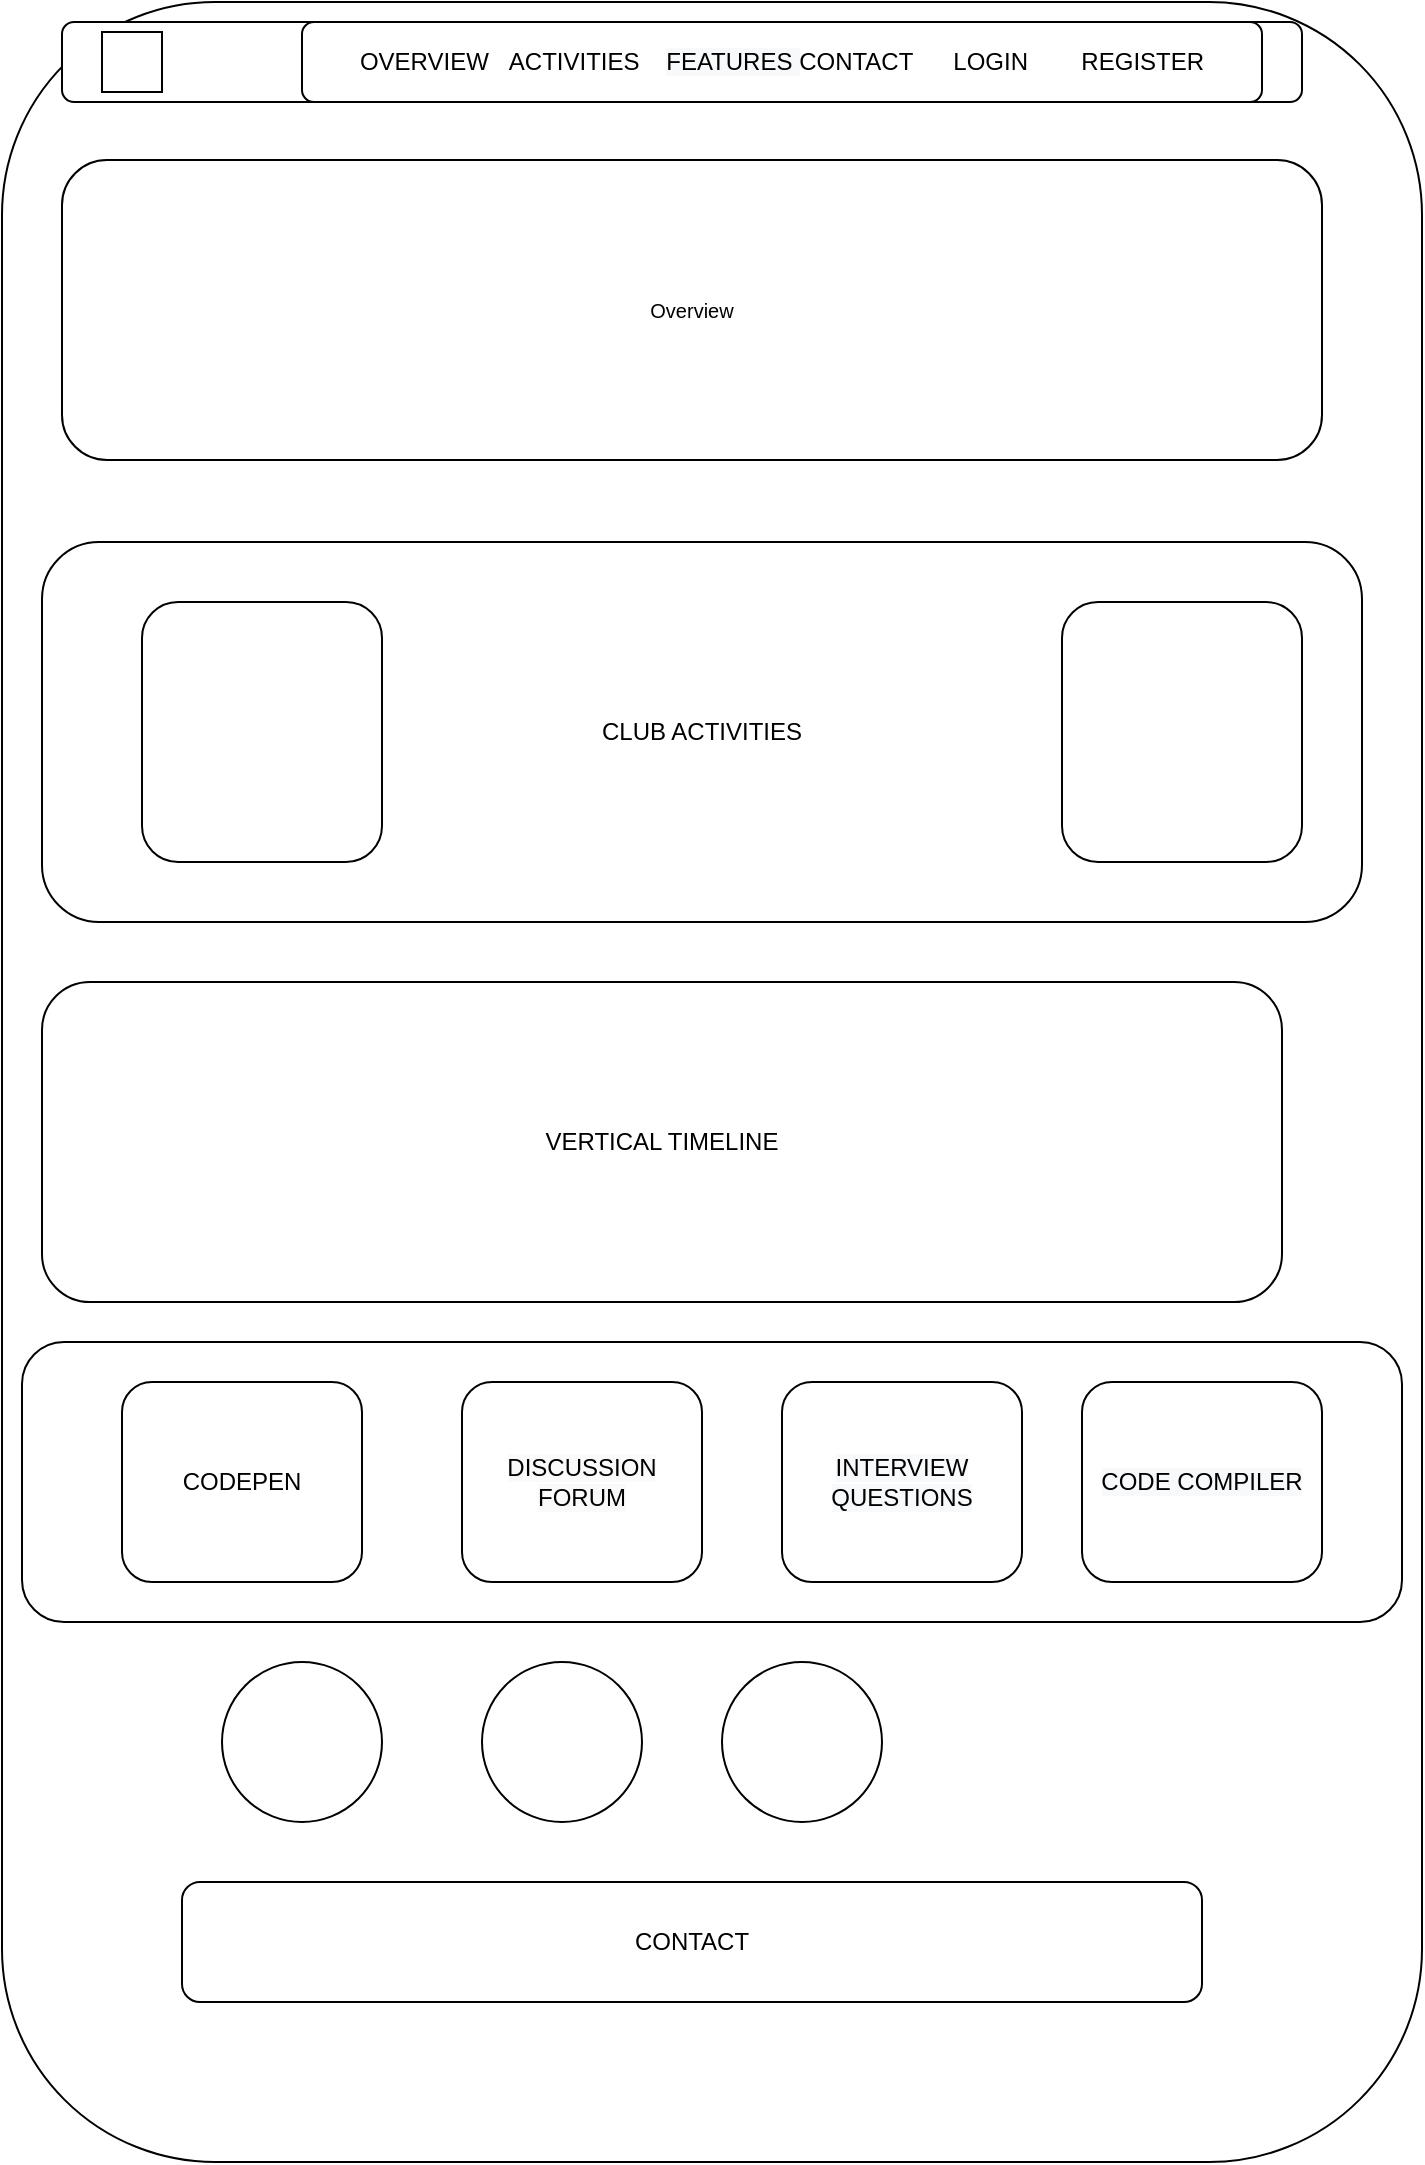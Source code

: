 <mxfile version="12.2.4" pages="6"><diagram id="Et5Mvt4pqeD7jY0fjH1M" name="Home"><mxGraphModel dx="806" dy="549" grid="1" gridSize="10" guides="1" tooltips="1" connect="1" arrows="1" fold="1" page="1" pageScale="1" pageWidth="850" pageHeight="1100" math="0" shadow="0"><root><mxCell id="0"/><mxCell id="1" parent="0"/><mxCell id="h1mbnAFh2re7ChoGs_Qs-2" value="" style="rounded=1;whiteSpace=wrap;html=1;" parent="1" vertex="1"><mxGeometry x="100" y="30" width="710" height="1080" as="geometry"/></mxCell><mxCell id="h1mbnAFh2re7ChoGs_Qs-3" value="" style="rounded=1;whiteSpace=wrap;html=1;" parent="1" vertex="1"><mxGeometry x="130" y="40" width="620" height="40" as="geometry"/></mxCell><mxCell id="h1mbnAFh2re7ChoGs_Qs-4" value="" style="whiteSpace=wrap;html=1;aspect=fixed;" parent="1" vertex="1"><mxGeometry x="150" y="45" width="30" height="30" as="geometry"/></mxCell><mxCell id="h1mbnAFh2re7ChoGs_Qs-5" value="OVERVIEW&amp;nbsp; &amp;nbsp;ACTIVITIES&amp;nbsp; &amp;nbsp; &lt;span style=&quot;color: rgb(0 , 0 , 0) ; background-color: rgb(248 , 249 , 250)&quot;&gt;FEATURES&amp;nbsp;&lt;/span&gt;CONTACT&amp;nbsp; &amp;nbsp; &amp;nbsp; LOGIN&amp;nbsp; &amp;nbsp; &amp;nbsp; &amp;nbsp; REGISTER" style="rounded=1;whiteSpace=wrap;html=1;" parent="1" vertex="1"><mxGeometry x="250" y="40" width="480" height="40" as="geometry"/></mxCell><mxCell id="h1mbnAFh2re7ChoGs_Qs-6" value="&lt;font size=&quot;1&quot;&gt;Overview&lt;/font&gt;" style="rounded=1;whiteSpace=wrap;html=1;" parent="1" vertex="1"><mxGeometry x="130" y="109" width="630" height="150" as="geometry"/></mxCell><mxCell id="h1mbnAFh2re7ChoGs_Qs-7" value="CLUB ACTIVITIES" style="rounded=1;whiteSpace=wrap;html=1;" parent="1" vertex="1"><mxGeometry x="120" y="300" width="660" height="190" as="geometry"/></mxCell><mxCell id="h1mbnAFh2re7ChoGs_Qs-8" value="" style="rounded=1;whiteSpace=wrap;html=1;" parent="1" vertex="1"><mxGeometry x="170" y="330" width="120" height="130" as="geometry"/></mxCell><mxCell id="h1mbnAFh2re7ChoGs_Qs-9" value="" style="rounded=1;whiteSpace=wrap;html=1;" parent="1" vertex="1"><mxGeometry x="630" y="330" width="120" height="130" as="geometry"/></mxCell><mxCell id="h1mbnAFh2re7ChoGs_Qs-10" value="VERTICAL TIMELINE" style="rounded=1;whiteSpace=wrap;html=1;" parent="1" vertex="1"><mxGeometry x="120" y="520" width="620" height="160" as="geometry"/></mxCell><mxCell id="h1mbnAFh2re7ChoGs_Qs-11" value="" style="ellipse;whiteSpace=wrap;html=1;aspect=fixed;" parent="1" vertex="1"><mxGeometry x="210" y="860" width="80" height="80" as="geometry"/></mxCell><mxCell id="h1mbnAFh2re7ChoGs_Qs-12" value="" style="ellipse;whiteSpace=wrap;html=1;aspect=fixed;" parent="1" vertex="1"><mxGeometry x="340" y="860" width="80" height="80" as="geometry"/></mxCell><mxCell id="h1mbnAFh2re7ChoGs_Qs-13" value="" style="ellipse;whiteSpace=wrap;html=1;aspect=fixed;" parent="1" vertex="1"><mxGeometry x="460" y="860" width="80" height="80" as="geometry"/></mxCell><mxCell id="h1mbnAFh2re7ChoGs_Qs-14" value="CONTACT" style="rounded=1;whiteSpace=wrap;html=1;" parent="1" vertex="1"><mxGeometry x="190" y="970" width="510" height="60" as="geometry"/></mxCell><mxCell id="h1mbnAFh2re7ChoGs_Qs-15" value="" style="rounded=1;whiteSpace=wrap;html=1;" parent="1" vertex="1"><mxGeometry x="110" y="700" width="690" height="140" as="geometry"/></mxCell><mxCell id="h1mbnAFh2re7ChoGs_Qs-24" value="CODEPEN" style="rounded=1;whiteSpace=wrap;html=1;" parent="1" vertex="1"><mxGeometry x="160" y="720" width="120" height="100" as="geometry"/></mxCell><mxCell id="h1mbnAFh2re7ChoGs_Qs-25" value="&lt;span style=&quot;color: rgb(0 , 0 , 0) ; background-color: rgb(250 , 250 , 250)&quot;&gt;DISCUSSION FORUM&lt;/span&gt;" style="rounded=1;whiteSpace=wrap;html=1;" parent="1" vertex="1"><mxGeometry x="330" y="720" width="120" height="100" as="geometry"/></mxCell><mxCell id="h1mbnAFh2re7ChoGs_Qs-26" value="&lt;span style=&quot;color: rgb(0 , 0 , 0) ; background-color: rgb(248 , 249 , 250)&quot;&gt;INTERVIEW QUESTIONS&lt;/span&gt;" style="rounded=1;whiteSpace=wrap;html=1;" parent="1" vertex="1"><mxGeometry x="490" y="720" width="120" height="100" as="geometry"/></mxCell><mxCell id="h1mbnAFh2re7ChoGs_Qs-27" value="&lt;span style=&quot;color: rgb(0 , 0 , 0) ; background-color: rgb(248 , 249 , 250)&quot;&gt;CODE COMPILER&lt;/span&gt;" style="rounded=1;whiteSpace=wrap;html=1;" parent="1" vertex="1"><mxGeometry x="640" y="720" width="120" height="100" as="geometry"/></mxCell></root></mxGraphModel></diagram><diagram id="fUm1oxHGh9p2lGgXKMKO" name="Login"><mxGraphModel dx="791" dy="518" grid="1" gridSize="10" guides="1" tooltips="1" connect="1" arrows="1" fold="1" page="1" pageScale="1" pageWidth="850" pageHeight="1100" math="0" shadow="0">&#xa;            <root>&#xa;                <mxCell id="dfpawfIZGDzRQyVHpd5N-0"/>&#xa;                <mxCell id="dfpawfIZGDzRQyVHpd5N-1" parent="dfpawfIZGDzRQyVHpd5N-0"/>&#xa;            </root>&#xa;        </mxGraphModel></diagram><diagram id="kMF_70oBu1UsxOmoVEdb" name="Codepen"><mxGraphModel dx="791" dy="518" grid="1" gridSize="10" guides="1" tooltips="1" connect="1" arrows="1" fold="1" page="1" pageScale="1" pageWidth="850" pageHeight="1100" math="0" shadow="0">&#xa;            <root>&#xa;                <mxCell id="kAo5L58VVn06uwuTlS22-0"/>&#xa;                <mxCell id="kAo5L58VVn06uwuTlS22-1" parent="kAo5L58VVn06uwuTlS22-0"/>&#xa;            </root>&#xa;        </mxGraphModel></diagram><diagram id="TpbSrkrpJKMwUdwIwQb7" name="Compiler"><mxGraphModel dx="806" dy="549" grid="1" gridSize="10" guides="1" tooltips="1" connect="1" arrows="1" fold="1" page="1" pageScale="1" pageWidth="850" pageHeight="1100" math="0" shadow="0"><root><mxCell id="mpXfFgjaGS-QskO9eoiR-0"/><mxCell id="mpXfFgjaGS-QskO9eoiR-1" parent="mpXfFgjaGS-QskO9eoiR-0"/></root></mxGraphModel></diagram><diagram id="8qG5UOx2bzlHqnOFKPQC" name="Discussion Forum"><mxGraphModel dx="806" dy="549" grid="1" gridSize="10" guides="1" tooltips="1" connect="1" arrows="1" fold="1" page="1" pageScale="1" pageWidth="850" pageHeight="1100" math="0" shadow="0"><root><mxCell id="pF-XH_ilHAy-_yhv6-tM-0"/><mxCell id="pF-XH_ilHAy-_yhv6-tM-1" parent="pF-XH_ilHAy-_yhv6-tM-0"/></root></mxGraphModel></diagram><diagram id="LoJF4GlwDj4FmCHs1puF" name="Interview Questions"><mxGraphModel dx="806" dy="549" grid="1" gridSize="10" guides="1" tooltips="1" connect="1" arrows="1" fold="1" page="1" pageScale="1" pageWidth="850" pageHeight="1100" math="0" shadow="0"><root><mxCell id="PTxU5GSaob4bEG2RWDtC-0"/><mxCell id="PTxU5GSaob4bEG2RWDtC-1" parent="PTxU5GSaob4bEG2RWDtC-0"/></root></mxGraphModel></diagram></mxfile>